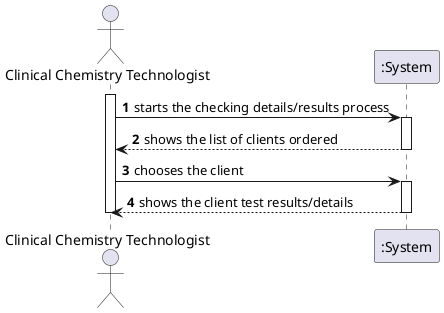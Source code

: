 @startuml
autonumber
actor "Clinical Chemistry Technologist"
activate "Clinical Chemistry Technologist"
"Clinical Chemistry Technologist" -> ":System": starts the checking details/results process
activate ":System"
":System" --> "Clinical Chemistry Technologist": shows the list of clients ordered
deactivate ":System"
"Clinical Chemistry Technologist" -> ":System": chooses the client
activate ":System"
":System" --> "Clinical Chemistry Technologist": shows the client test results/details
deactivate ":System"
deactivate "Clinical Chemistry Technologist"
@enduml